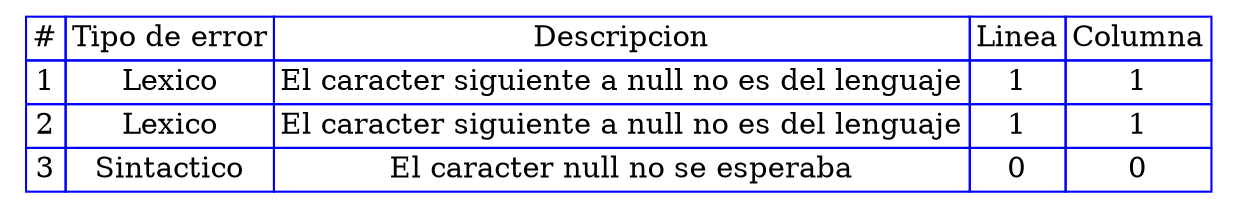 digraph {

  tbl [

    shape=plaintext
    label=<
      <table border='0' cellborder='1' color='blue' cellspacing='0'>
        <tr><td>#</td><td>Tipo de error</td><td>Descripcion</td><td>Linea</td><td>Columna</td></tr><tr><td>1</td><td>Lexico</td><td>El caracter siguiente a null no es del lenguaje</td><td>1</td><td>1</td></tr>
<tr><td>2</td><td>Lexico</td><td>El caracter siguiente a null no es del lenguaje</td><td>1</td><td>1</td></tr>
<tr><td>3</td><td>Sintactico</td><td>El caracter null no se esperaba</td><td>0</td><td>0</td></tr>
</table>

    >];

}
